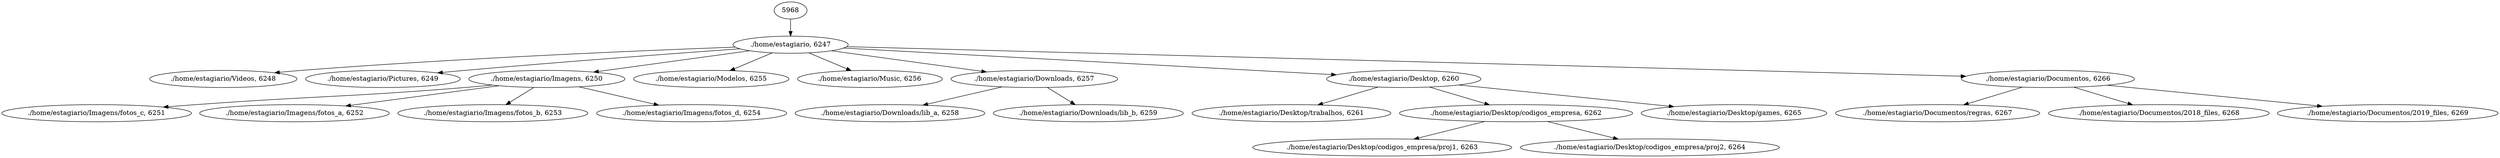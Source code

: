 digraph G {
    5968 -> 6247;
    6247 [label="./home/estagiario, 6247"];
    6247 -> 6248;
    6248 [label="./home/estagiario/Videos, 6248"];
    6247 -> 6249;
    6249 [label="./home/estagiario/Pictures, 6249"];
    6247 -> 6250;
    6250 [label="./home/estagiario/Imagens, 6250"];
    6250 -> 6251;
    6251 [label="./home/estagiario/Imagens/fotos_c, 6251"];
    6250 -> 6252;
    6252 [label="./home/estagiario/Imagens/fotos_a, 6252"];
    6250 -> 6253;
    6253 [label="./home/estagiario/Imagens/fotos_b, 6253"];
    6250 -> 6254;
    6254 [label="./home/estagiario/Imagens/fotos_d, 6254"];
    6247 -> 6255;
    6255 [label="./home/estagiario/Modelos, 6255"];
    6247 -> 6256;
    6256 [label="./home/estagiario/Music, 6256"];
    6247 -> 6257;
    6257 [label="./home/estagiario/Downloads, 6257"];
    6257 -> 6258;
    6258 [label="./home/estagiario/Downloads/lib_a, 6258"];
    6257 -> 6259;
    6259 [label="./home/estagiario/Downloads/lib_b, 6259"];
    6247 -> 6260;
    6260 [label="./home/estagiario/Desktop, 6260"];
    6260 -> 6261;
    6261 [label="./home/estagiario/Desktop/trabalhos, 6261"];
    6260 -> 6262;
    6262 [label="./home/estagiario/Desktop/codigos_empresa, 6262"];
    6262 -> 6263;
    6263 [label="./home/estagiario/Desktop/codigos_empresa/proj1, 6263"];
    6262 -> 6264;
    6264 [label="./home/estagiario/Desktop/codigos_empresa/proj2, 6264"];
    6260 -> 6265;
    6265 [label="./home/estagiario/Desktop/games, 6265"];
    6247 -> 6266;
    6266 [label="./home/estagiario/Documentos, 6266"];
    6266 -> 6267;
    6267 [label="./home/estagiario/Documentos/regras, 6267"];
    6266 -> 6268;
    6268 [label="./home/estagiario/Documentos/2018_files, 6268"];
    6266 -> 6269;
    6269 [label="./home/estagiario/Documentos/2019_files, 6269"];
}